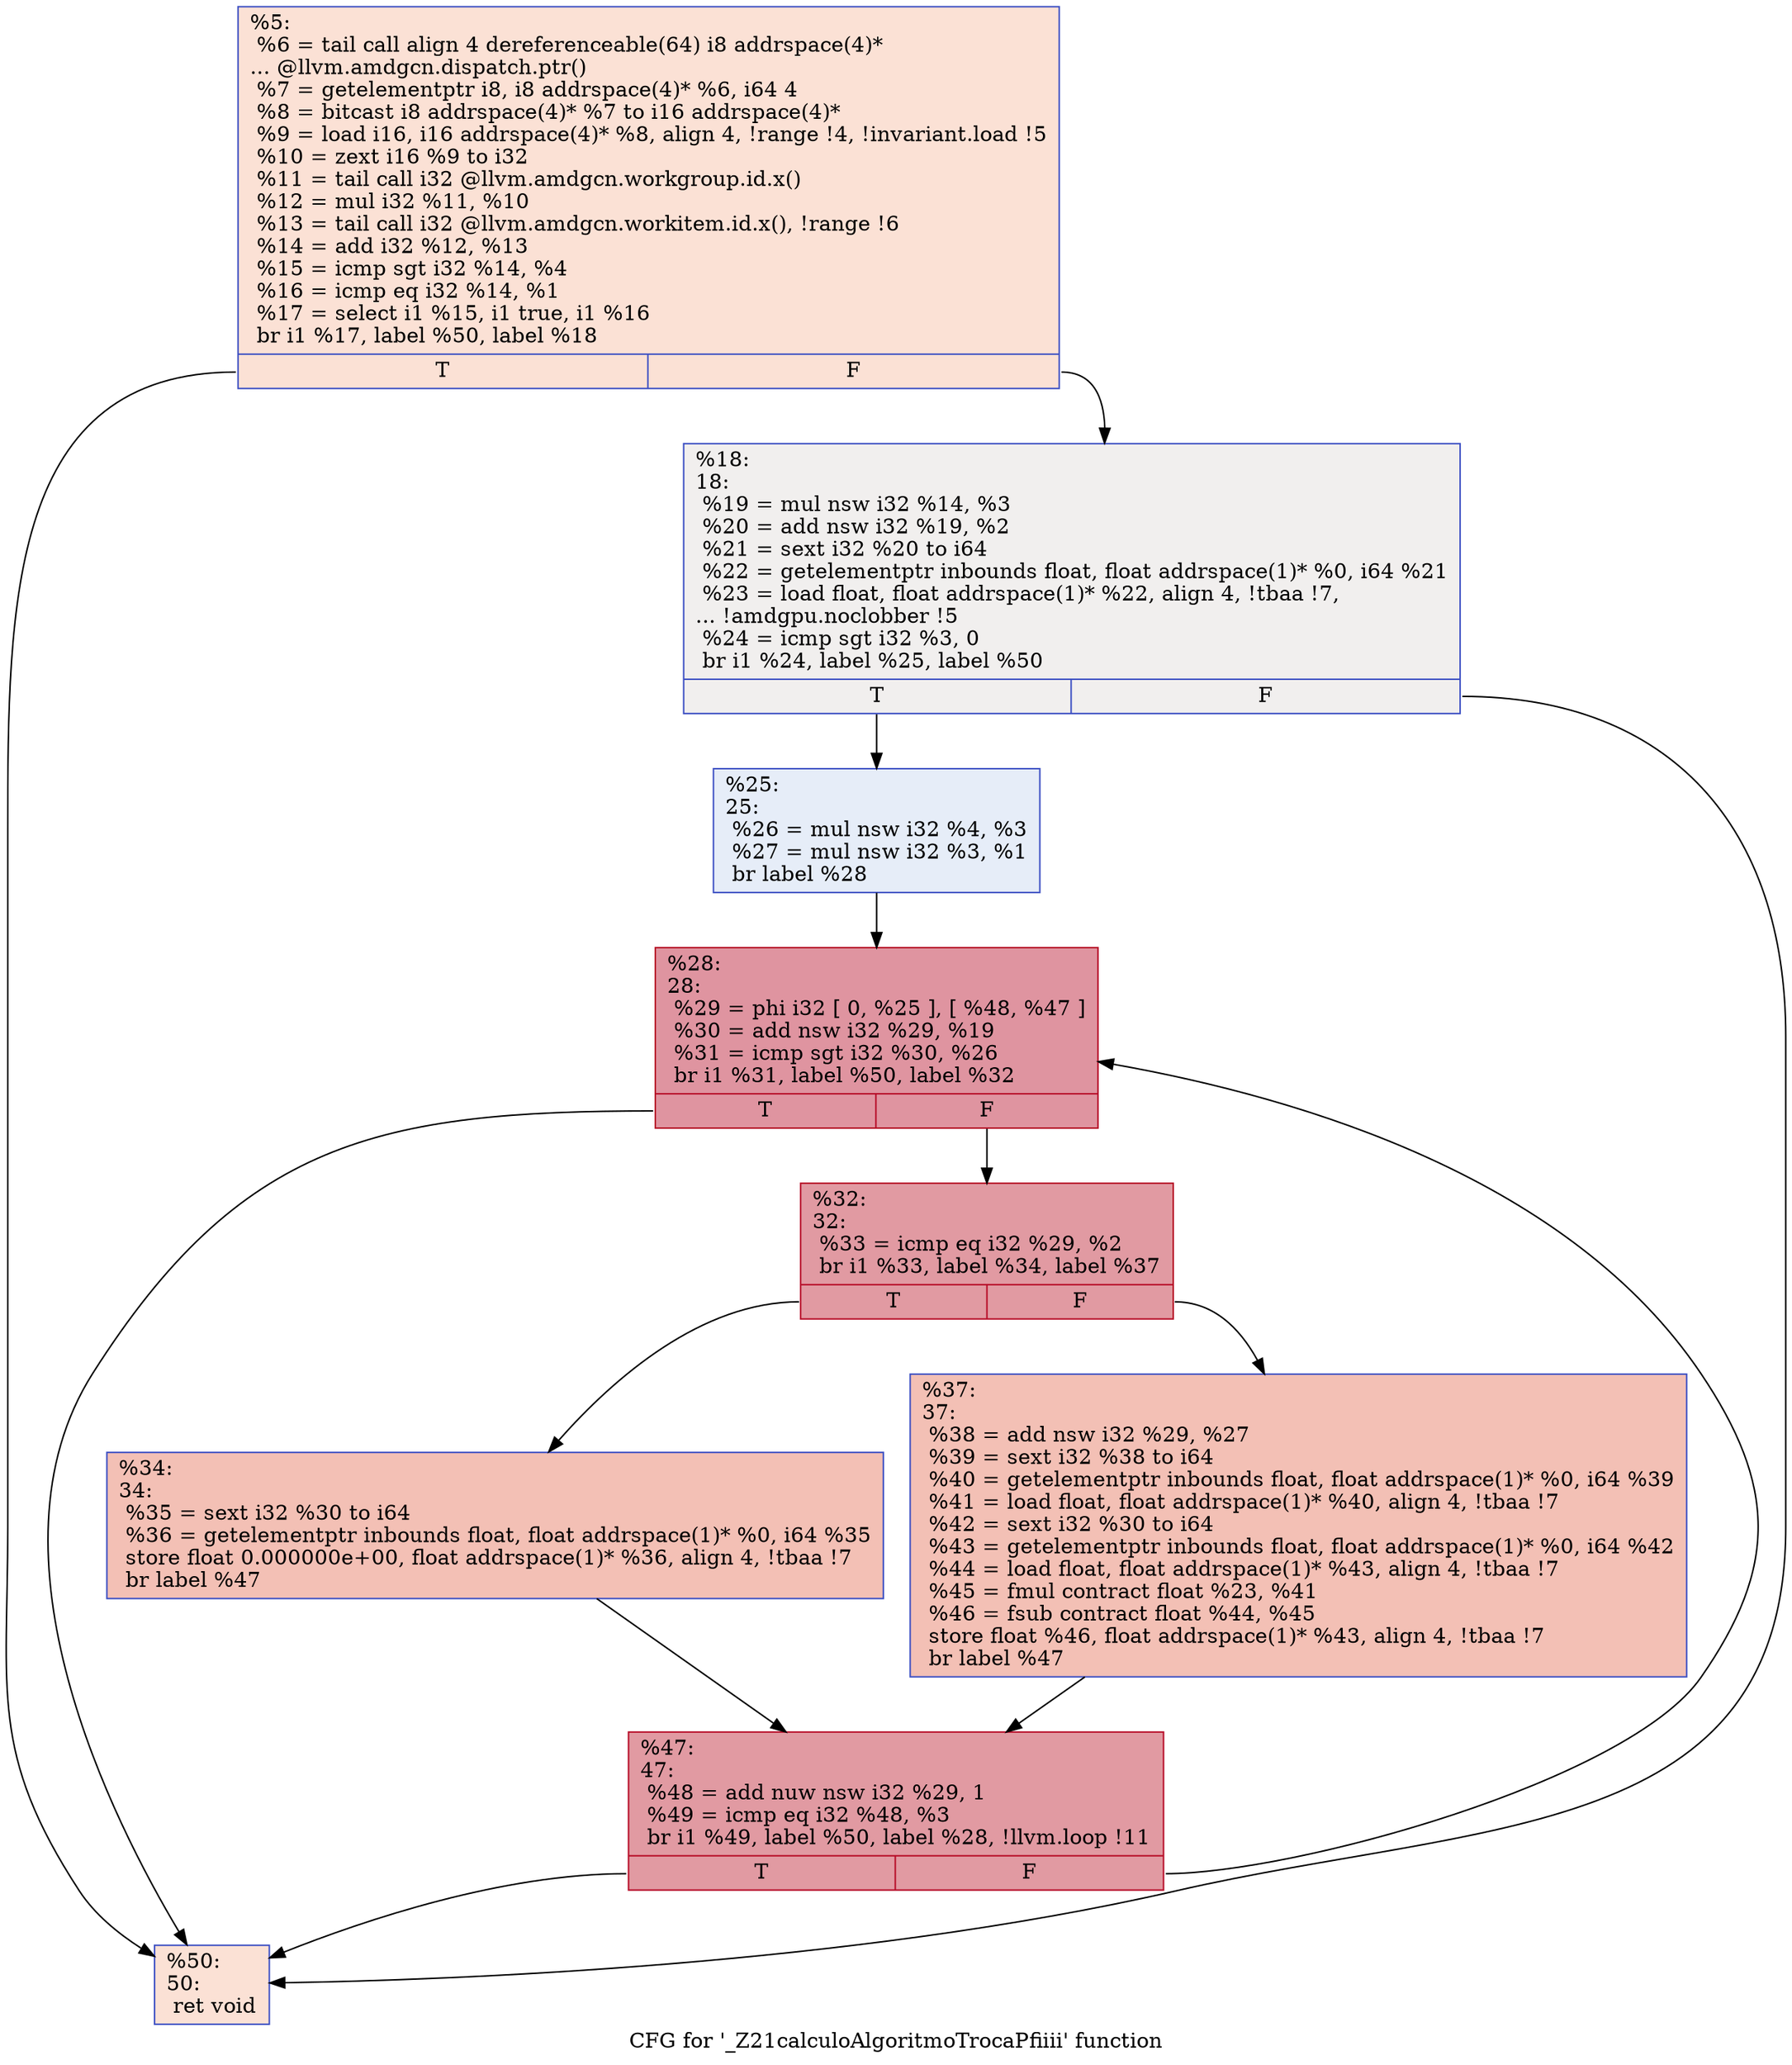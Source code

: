 digraph "CFG for '_Z21calculoAlgoritmoTrocaPfiiii' function" {
	label="CFG for '_Z21calculoAlgoritmoTrocaPfiiii' function";

	Node0x4aba650 [shape=record,color="#3d50c3ff", style=filled, fillcolor="#f7bca170",label="{%5:\l  %6 = tail call align 4 dereferenceable(64) i8 addrspace(4)*\l... @llvm.amdgcn.dispatch.ptr()\l  %7 = getelementptr i8, i8 addrspace(4)* %6, i64 4\l  %8 = bitcast i8 addrspace(4)* %7 to i16 addrspace(4)*\l  %9 = load i16, i16 addrspace(4)* %8, align 4, !range !4, !invariant.load !5\l  %10 = zext i16 %9 to i32\l  %11 = tail call i32 @llvm.amdgcn.workgroup.id.x()\l  %12 = mul i32 %11, %10\l  %13 = tail call i32 @llvm.amdgcn.workitem.id.x(), !range !6\l  %14 = add i32 %12, %13\l  %15 = icmp sgt i32 %14, %4\l  %16 = icmp eq i32 %14, %1\l  %17 = select i1 %15, i1 true, i1 %16\l  br i1 %17, label %50, label %18\l|{<s0>T|<s1>F}}"];
	Node0x4aba650:s0 -> Node0x4abaf70;
	Node0x4aba650:s1 -> Node0x4abc730;
	Node0x4abc730 [shape=record,color="#3d50c3ff", style=filled, fillcolor="#e0dbd870",label="{%18:\l18:                                               \l  %19 = mul nsw i32 %14, %3\l  %20 = add nsw i32 %19, %2\l  %21 = sext i32 %20 to i64\l  %22 = getelementptr inbounds float, float addrspace(1)* %0, i64 %21\l  %23 = load float, float addrspace(1)* %22, align 4, !tbaa !7,\l... !amdgpu.noclobber !5\l  %24 = icmp sgt i32 %3, 0\l  br i1 %24, label %25, label %50\l|{<s0>T|<s1>F}}"];
	Node0x4abc730:s0 -> Node0x4abd360;
	Node0x4abc730:s1 -> Node0x4abaf70;
	Node0x4abd360 [shape=record,color="#3d50c3ff", style=filled, fillcolor="#c7d7f070",label="{%25:\l25:                                               \l  %26 = mul nsw i32 %4, %3\l  %27 = mul nsw i32 %3, %1\l  br label %28\l}"];
	Node0x4abd360 -> Node0x4abd5c0;
	Node0x4abd5c0 [shape=record,color="#b70d28ff", style=filled, fillcolor="#b70d2870",label="{%28:\l28:                                               \l  %29 = phi i32 [ 0, %25 ], [ %48, %47 ]\l  %30 = add nsw i32 %29, %19\l  %31 = icmp sgt i32 %30, %26\l  br i1 %31, label %50, label %32\l|{<s0>T|<s1>F}}"];
	Node0x4abd5c0:s0 -> Node0x4abaf70;
	Node0x4abd5c0:s1 -> Node0x4abd910;
	Node0x4abd910 [shape=record,color="#b70d28ff", style=filled, fillcolor="#bb1b2c70",label="{%32:\l32:                                               \l  %33 = icmp eq i32 %29, %2\l  br i1 %33, label %34, label %37\l|{<s0>T|<s1>F}}"];
	Node0x4abd910:s0 -> Node0x4abc600;
	Node0x4abd910:s1 -> Node0x4abdc60;
	Node0x4abc600 [shape=record,color="#3d50c3ff", style=filled, fillcolor="#e5705870",label="{%34:\l34:                                               \l  %35 = sext i32 %30 to i64\l  %36 = getelementptr inbounds float, float addrspace(1)* %0, i64 %35\l  store float 0.000000e+00, float addrspace(1)* %36, align 4, !tbaa !7\l  br label %47\l}"];
	Node0x4abc600 -> Node0x4abd6b0;
	Node0x4abdc60 [shape=record,color="#3d50c3ff", style=filled, fillcolor="#e5705870",label="{%37:\l37:                                               \l  %38 = add nsw i32 %29, %27\l  %39 = sext i32 %38 to i64\l  %40 = getelementptr inbounds float, float addrspace(1)* %0, i64 %39\l  %41 = load float, float addrspace(1)* %40, align 4, !tbaa !7\l  %42 = sext i32 %30 to i64\l  %43 = getelementptr inbounds float, float addrspace(1)* %0, i64 %42\l  %44 = load float, float addrspace(1)* %43, align 4, !tbaa !7\l  %45 = fmul contract float %23, %41\l  %46 = fsub contract float %44, %45\l  store float %46, float addrspace(1)* %43, align 4, !tbaa !7\l  br label %47\l}"];
	Node0x4abdc60 -> Node0x4abd6b0;
	Node0x4abd6b0 [shape=record,color="#b70d28ff", style=filled, fillcolor="#bb1b2c70",label="{%47:\l47:                                               \l  %48 = add nuw nsw i32 %29, 1\l  %49 = icmp eq i32 %48, %3\l  br i1 %49, label %50, label %28, !llvm.loop !11\l|{<s0>T|<s1>F}}"];
	Node0x4abd6b0:s0 -> Node0x4abaf70;
	Node0x4abd6b0:s1 -> Node0x4abd5c0;
	Node0x4abaf70 [shape=record,color="#3d50c3ff", style=filled, fillcolor="#f7bca170",label="{%50:\l50:                                               \l  ret void\l}"];
}
